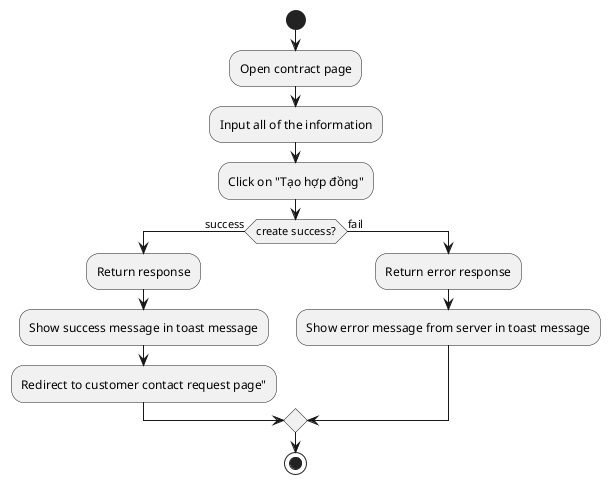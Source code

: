 @startuml
start
:Open contract page;
:Input all of the information;
:Click on "Tạo hợp đồng";
if (create success?) then (success)
    :Return response;
    :Show success message in toast message;
    :Redirect to customer contact request page";
else (fail)
    :Return error response;
    :Show error message from server in toast message;
endif
stop
@enduml
